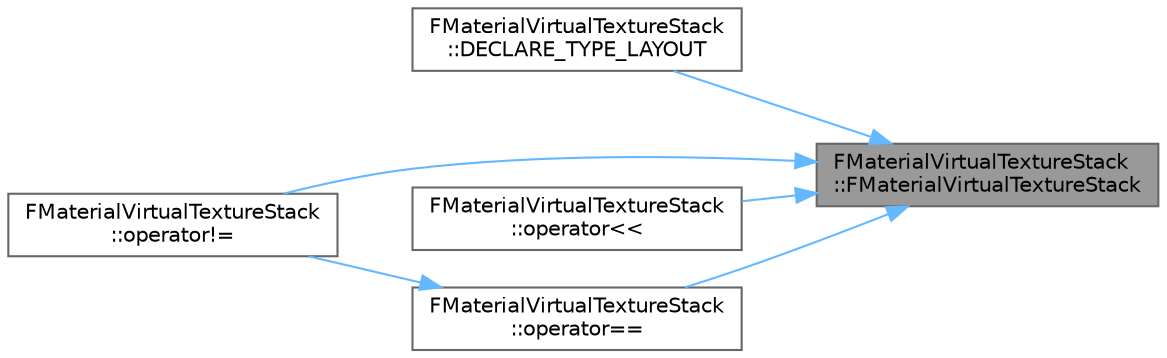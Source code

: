 digraph "FMaterialVirtualTextureStack::FMaterialVirtualTextureStack"
{
 // INTERACTIVE_SVG=YES
 // LATEX_PDF_SIZE
  bgcolor="transparent";
  edge [fontname=Helvetica,fontsize=10,labelfontname=Helvetica,labelfontsize=10];
  node [fontname=Helvetica,fontsize=10,shape=box,height=0.2,width=0.4];
  rankdir="RL";
  Node1 [id="Node000001",label="FMaterialVirtualTextureStack\l::FMaterialVirtualTextureStack",height=0.2,width=0.4,color="gray40", fillcolor="grey60", style="filled", fontcolor="black",tooltip=" "];
  Node1 -> Node2 [id="edge1_Node000001_Node000002",dir="back",color="steelblue1",style="solid",tooltip=" "];
  Node2 [id="Node000002",label="FMaterialVirtualTextureStack\l::DECLARE_TYPE_LAYOUT",height=0.2,width=0.4,color="grey40", fillcolor="white", style="filled",URL="$d6/d47/classFMaterialVirtualTextureStack.html#a896a385ce932de86c0e732a34d0e35d8",tooltip=" "];
  Node1 -> Node3 [id="edge2_Node000001_Node000003",dir="back",color="steelblue1",style="solid",tooltip=" "];
  Node3 [id="Node000003",label="FMaterialVirtualTextureStack\l::operator!=",height=0.2,width=0.4,color="grey40", fillcolor="white", style="filled",URL="$d6/d47/classFMaterialVirtualTextureStack.html#a57f3bf350a98fa60184d57e26888e698",tooltip=" "];
  Node1 -> Node4 [id="edge3_Node000001_Node000004",dir="back",color="steelblue1",style="solid",tooltip=" "];
  Node4 [id="Node000004",label="FMaterialVirtualTextureStack\l::operator\<\<",height=0.2,width=0.4,color="grey40", fillcolor="white", style="filled",URL="$d6/d47/classFMaterialVirtualTextureStack.html#aff2e172d1b420c32398dcf418e214936",tooltip=" "];
  Node1 -> Node5 [id="edge4_Node000001_Node000005",dir="back",color="steelblue1",style="solid",tooltip=" "];
  Node5 [id="Node000005",label="FMaterialVirtualTextureStack\l::operator==",height=0.2,width=0.4,color="grey40", fillcolor="white", style="filled",URL="$d6/d47/classFMaterialVirtualTextureStack.html#a5b94af278ebea423afa28cca0c025867",tooltip=" "];
  Node5 -> Node3 [id="edge5_Node000005_Node000003",dir="back",color="steelblue1",style="solid",tooltip=" "];
}
